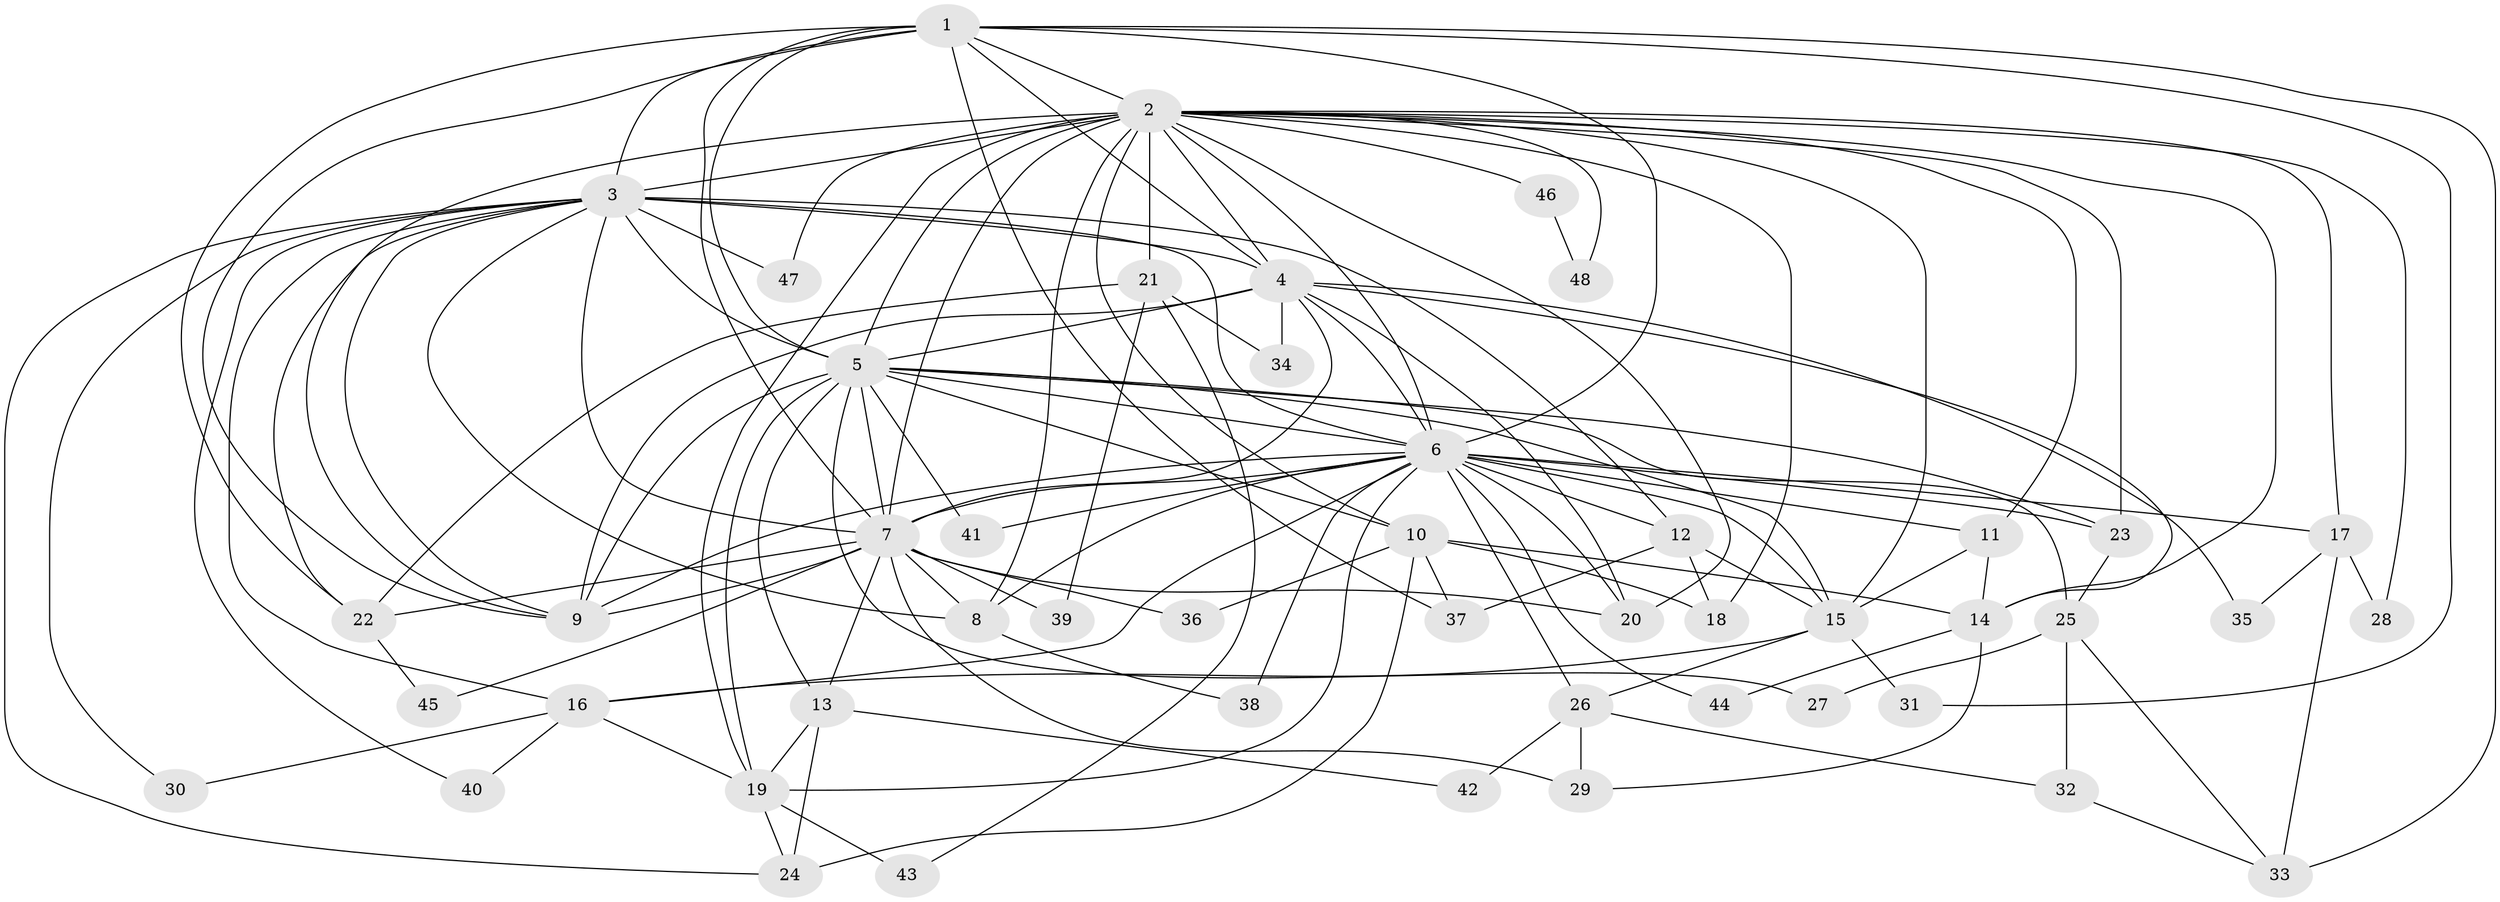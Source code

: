 // original degree distribution, {16: 0.021052631578947368, 23: 0.021052631578947368, 19: 0.010526315789473684, 17: 0.010526315789473684, 18: 0.021052631578947368, 24: 0.010526315789473684, 20: 0.010526315789473684, 4: 0.11578947368421053, 2: 0.5157894736842106, 3: 0.17894736842105263, 5: 0.05263157894736842, 6: 0.031578947368421054}
// Generated by graph-tools (version 1.1) at 2025/34/03/09/25 02:34:38]
// undirected, 48 vertices, 129 edges
graph export_dot {
graph [start="1"]
  node [color=gray90,style=filled];
  1;
  2;
  3;
  4;
  5;
  6;
  7;
  8;
  9;
  10;
  11;
  12;
  13;
  14;
  15;
  16;
  17;
  18;
  19;
  20;
  21;
  22;
  23;
  24;
  25;
  26;
  27;
  28;
  29;
  30;
  31;
  32;
  33;
  34;
  35;
  36;
  37;
  38;
  39;
  40;
  41;
  42;
  43;
  44;
  45;
  46;
  47;
  48;
  1 -- 2 [weight=3.0];
  1 -- 3 [weight=1.0];
  1 -- 4 [weight=1.0];
  1 -- 5 [weight=2.0];
  1 -- 6 [weight=3.0];
  1 -- 7 [weight=1.0];
  1 -- 9 [weight=2.0];
  1 -- 22 [weight=1.0];
  1 -- 31 [weight=1.0];
  1 -- 33 [weight=1.0];
  1 -- 37 [weight=1.0];
  2 -- 3 [weight=3.0];
  2 -- 4 [weight=3.0];
  2 -- 5 [weight=4.0];
  2 -- 6 [weight=4.0];
  2 -- 7 [weight=2.0];
  2 -- 8 [weight=1.0];
  2 -- 9 [weight=1.0];
  2 -- 10 [weight=1.0];
  2 -- 11 [weight=1.0];
  2 -- 14 [weight=1.0];
  2 -- 15 [weight=1.0];
  2 -- 17 [weight=1.0];
  2 -- 18 [weight=1.0];
  2 -- 19 [weight=1.0];
  2 -- 20 [weight=1.0];
  2 -- 21 [weight=2.0];
  2 -- 23 [weight=1.0];
  2 -- 28 [weight=1.0];
  2 -- 46 [weight=1.0];
  2 -- 47 [weight=1.0];
  2 -- 48 [weight=1.0];
  3 -- 4 [weight=1.0];
  3 -- 5 [weight=2.0];
  3 -- 6 [weight=2.0];
  3 -- 7 [weight=1.0];
  3 -- 8 [weight=1.0];
  3 -- 9 [weight=1.0];
  3 -- 12 [weight=1.0];
  3 -- 16 [weight=1.0];
  3 -- 22 [weight=1.0];
  3 -- 24 [weight=1.0];
  3 -- 30 [weight=1.0];
  3 -- 40 [weight=1.0];
  3 -- 47 [weight=1.0];
  4 -- 5 [weight=2.0];
  4 -- 6 [weight=2.0];
  4 -- 7 [weight=1.0];
  4 -- 9 [weight=2.0];
  4 -- 14 [weight=1.0];
  4 -- 20 [weight=1.0];
  4 -- 34 [weight=1.0];
  4 -- 35 [weight=1.0];
  5 -- 6 [weight=4.0];
  5 -- 7 [weight=3.0];
  5 -- 9 [weight=9.0];
  5 -- 10 [weight=1.0];
  5 -- 13 [weight=1.0];
  5 -- 15 [weight=1.0];
  5 -- 19 [weight=1.0];
  5 -- 23 [weight=1.0];
  5 -- 25 [weight=1.0];
  5 -- 27 [weight=1.0];
  5 -- 41 [weight=1.0];
  6 -- 7 [weight=3.0];
  6 -- 8 [weight=1.0];
  6 -- 9 [weight=1.0];
  6 -- 11 [weight=1.0];
  6 -- 12 [weight=2.0];
  6 -- 15 [weight=5.0];
  6 -- 16 [weight=2.0];
  6 -- 17 [weight=1.0];
  6 -- 19 [weight=1.0];
  6 -- 20 [weight=1.0];
  6 -- 23 [weight=1.0];
  6 -- 26 [weight=1.0];
  6 -- 38 [weight=1.0];
  6 -- 41 [weight=1.0];
  6 -- 44 [weight=1.0];
  7 -- 8 [weight=1.0];
  7 -- 9 [weight=1.0];
  7 -- 13 [weight=1.0];
  7 -- 20 [weight=1.0];
  7 -- 22 [weight=1.0];
  7 -- 29 [weight=1.0];
  7 -- 36 [weight=1.0];
  7 -- 39 [weight=1.0];
  7 -- 45 [weight=1.0];
  8 -- 38 [weight=1.0];
  10 -- 14 [weight=1.0];
  10 -- 18 [weight=1.0];
  10 -- 24 [weight=1.0];
  10 -- 36 [weight=1.0];
  10 -- 37 [weight=1.0];
  11 -- 14 [weight=1.0];
  11 -- 15 [weight=1.0];
  12 -- 15 [weight=1.0];
  12 -- 18 [weight=1.0];
  12 -- 37 [weight=1.0];
  13 -- 19 [weight=1.0];
  13 -- 24 [weight=1.0];
  13 -- 42 [weight=1.0];
  14 -- 29 [weight=1.0];
  14 -- 44 [weight=1.0];
  15 -- 16 [weight=1.0];
  15 -- 26 [weight=1.0];
  15 -- 31 [weight=1.0];
  16 -- 19 [weight=1.0];
  16 -- 30 [weight=1.0];
  16 -- 40 [weight=1.0];
  17 -- 28 [weight=1.0];
  17 -- 33 [weight=1.0];
  17 -- 35 [weight=1.0];
  19 -- 24 [weight=1.0];
  19 -- 43 [weight=1.0];
  21 -- 22 [weight=1.0];
  21 -- 34 [weight=1.0];
  21 -- 39 [weight=1.0];
  21 -- 43 [weight=1.0];
  22 -- 45 [weight=1.0];
  23 -- 25 [weight=1.0];
  25 -- 27 [weight=1.0];
  25 -- 32 [weight=1.0];
  25 -- 33 [weight=1.0];
  26 -- 29 [weight=1.0];
  26 -- 32 [weight=1.0];
  26 -- 42 [weight=1.0];
  32 -- 33 [weight=1.0];
  46 -- 48 [weight=1.0];
}
